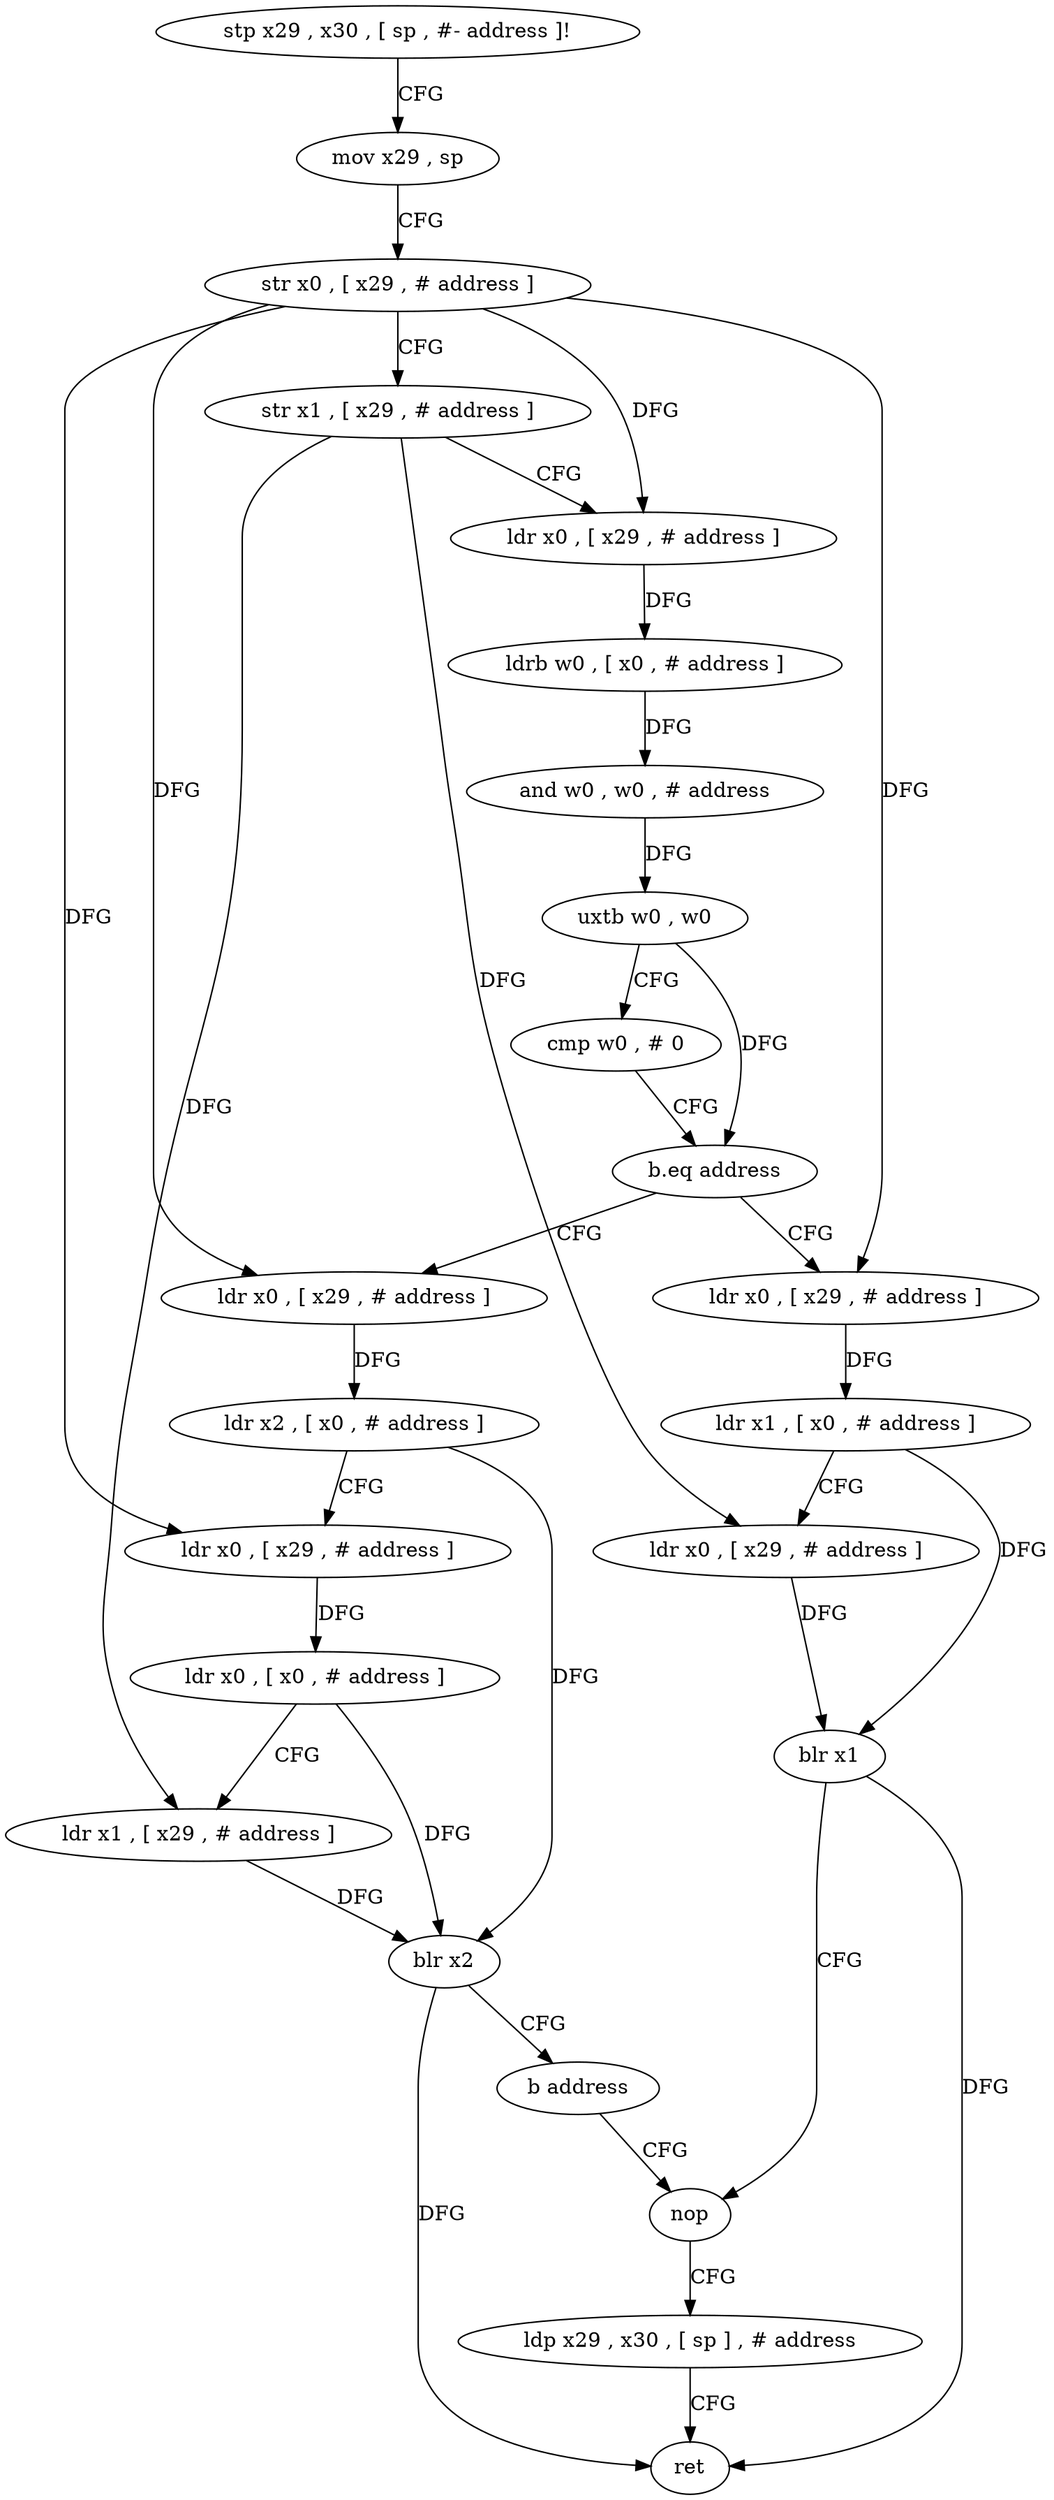 digraph "func" {
"244704" [label = "stp x29 , x30 , [ sp , #- address ]!" ]
"244708" [label = "mov x29 , sp" ]
"244712" [label = "str x0 , [ x29 , # address ]" ]
"244716" [label = "str x1 , [ x29 , # address ]" ]
"244720" [label = "ldr x0 , [ x29 , # address ]" ]
"244724" [label = "ldrb w0 , [ x0 , # address ]" ]
"244728" [label = "and w0 , w0 , # address" ]
"244732" [label = "uxtb w0 , w0" ]
"244736" [label = "cmp w0 , # 0" ]
"244740" [label = "b.eq address" ]
"244772" [label = "ldr x0 , [ x29 , # address ]" ]
"244744" [label = "ldr x0 , [ x29 , # address ]" ]
"244776" [label = "ldr x1 , [ x0 , # address ]" ]
"244780" [label = "ldr x0 , [ x29 , # address ]" ]
"244784" [label = "blr x1" ]
"244788" [label = "nop" ]
"244748" [label = "ldr x2 , [ x0 , # address ]" ]
"244752" [label = "ldr x0 , [ x29 , # address ]" ]
"244756" [label = "ldr x0 , [ x0 , # address ]" ]
"244760" [label = "ldr x1 , [ x29 , # address ]" ]
"244764" [label = "blr x2" ]
"244768" [label = "b address" ]
"244792" [label = "ldp x29 , x30 , [ sp ] , # address" ]
"244796" [label = "ret" ]
"244704" -> "244708" [ label = "CFG" ]
"244708" -> "244712" [ label = "CFG" ]
"244712" -> "244716" [ label = "CFG" ]
"244712" -> "244720" [ label = "DFG" ]
"244712" -> "244772" [ label = "DFG" ]
"244712" -> "244744" [ label = "DFG" ]
"244712" -> "244752" [ label = "DFG" ]
"244716" -> "244720" [ label = "CFG" ]
"244716" -> "244780" [ label = "DFG" ]
"244716" -> "244760" [ label = "DFG" ]
"244720" -> "244724" [ label = "DFG" ]
"244724" -> "244728" [ label = "DFG" ]
"244728" -> "244732" [ label = "DFG" ]
"244732" -> "244736" [ label = "CFG" ]
"244732" -> "244740" [ label = "DFG" ]
"244736" -> "244740" [ label = "CFG" ]
"244740" -> "244772" [ label = "CFG" ]
"244740" -> "244744" [ label = "CFG" ]
"244772" -> "244776" [ label = "DFG" ]
"244744" -> "244748" [ label = "DFG" ]
"244776" -> "244780" [ label = "CFG" ]
"244776" -> "244784" [ label = "DFG" ]
"244780" -> "244784" [ label = "DFG" ]
"244784" -> "244788" [ label = "CFG" ]
"244784" -> "244796" [ label = "DFG" ]
"244788" -> "244792" [ label = "CFG" ]
"244748" -> "244752" [ label = "CFG" ]
"244748" -> "244764" [ label = "DFG" ]
"244752" -> "244756" [ label = "DFG" ]
"244756" -> "244760" [ label = "CFG" ]
"244756" -> "244764" [ label = "DFG" ]
"244760" -> "244764" [ label = "DFG" ]
"244764" -> "244768" [ label = "CFG" ]
"244764" -> "244796" [ label = "DFG" ]
"244768" -> "244788" [ label = "CFG" ]
"244792" -> "244796" [ label = "CFG" ]
}

